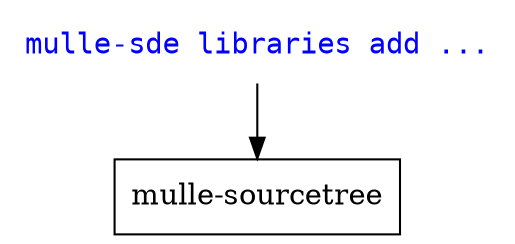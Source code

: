 digraph G {
    graph [rankdir = TD];

    node[shape=record];

    "mulle-sde libraries"  [ label="mulle-sde libraries add ...", shape="none", fontname="monospace", fontcolor="blue"]

    "mulle-sde libraries"  -> "mulle-sourcetree"
}
